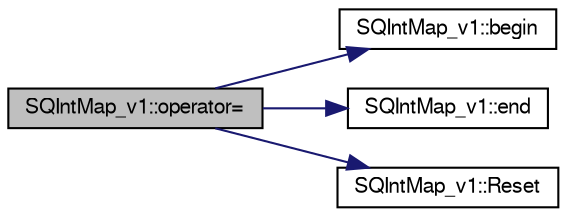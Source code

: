 digraph "SQIntMap_v1::operator="
{
  bgcolor="transparent";
  edge [fontname="FreeSans",fontsize="10",labelfontname="FreeSans",labelfontsize="10"];
  node [fontname="FreeSans",fontsize="10",shape=record];
  rankdir="LR";
  Node1 [label="SQIntMap_v1::operator=",height=0.2,width=0.4,color="black", fillcolor="grey75", style="filled" fontcolor="black"];
  Node1 -> Node2 [color="midnightblue",fontsize="10",style="solid",fontname="FreeSans"];
  Node2 [label="SQIntMap_v1::begin",height=0.2,width=0.4,color="black",URL="$d1/d94/classSQIntMap__v1.html#a6539077a337a8b3f5dbdd4e079240f16"];
  Node1 -> Node3 [color="midnightblue",fontsize="10",style="solid",fontname="FreeSans"];
  Node3 [label="SQIntMap_v1::end",height=0.2,width=0.4,color="black",URL="$d1/d94/classSQIntMap__v1.html#ad51066910ed4c1e776eb22d9726111f1"];
  Node1 -> Node4 [color="midnightblue",fontsize="10",style="solid",fontname="FreeSans"];
  Node4 [label="SQIntMap_v1::Reset",height=0.2,width=0.4,color="black",URL="$d1/d94/classSQIntMap__v1.html#a802e2c5361296e154cc20ff4736c9972",tooltip="Clear Event. "];
}
